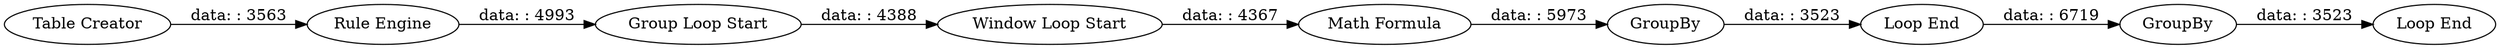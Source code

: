 digraph {
	"-2302786104439859947_9" [label="Loop End"]
	"-2302786104439859947_21" [label=GroupBy]
	"-2302786104439859947_22" [label="Math Formula"]
	"-2302786104439859947_16" [label="Rule Engine"]
	"-2302786104439859947_8" [label="Window Loop Start"]
	"-2302786104439859947_23" [label="Loop End"]
	"-2302786104439859947_11" [label="Table Creator"]
	"-2302786104439859947_20" [label="Group Loop Start"]
	"-2302786104439859947_18" [label=GroupBy]
	"-2302786104439859947_21" -> "-2302786104439859947_9" [label="data: : 3523"]
	"-2302786104439859947_22" -> "-2302786104439859947_21" [label="data: : 5973"]
	"-2302786104439859947_20" -> "-2302786104439859947_8" [label="data: : 4388"]
	"-2302786104439859947_8" -> "-2302786104439859947_22" [label="data: : 4367"]
	"-2302786104439859947_18" -> "-2302786104439859947_23" [label="data: : 3523"]
	"-2302786104439859947_11" -> "-2302786104439859947_16" [label="data: : 3563"]
	"-2302786104439859947_16" -> "-2302786104439859947_20" [label="data: : 4993"]
	"-2302786104439859947_9" -> "-2302786104439859947_18" [label="data: : 6719"]
	rankdir=LR
}
